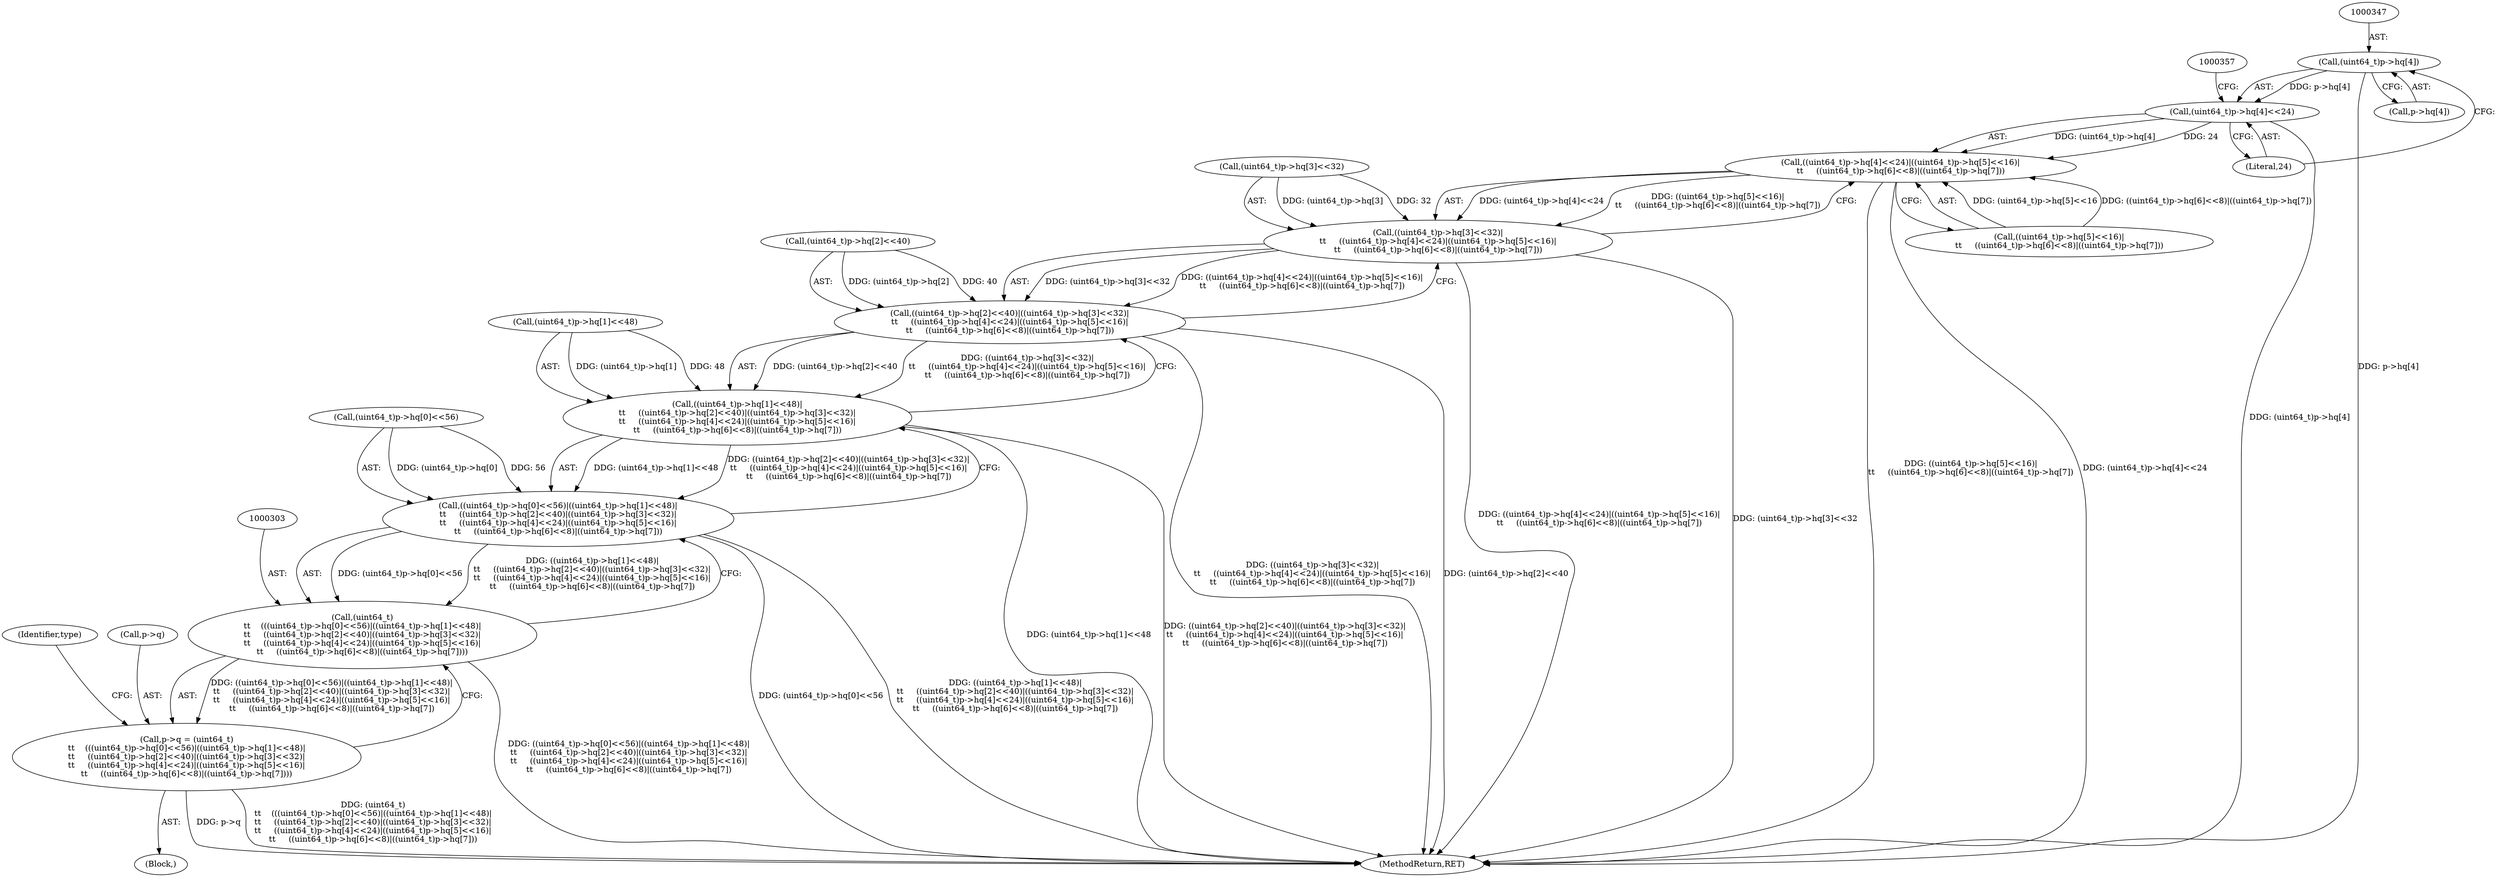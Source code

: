 digraph "0_file_27a14bc7ba285a0a5ebfdb55e54001aa11932b08@pointer" {
"1000346" [label="(Call,(uint64_t)p->hq[4])"];
"1000345" [label="(Call,(uint64_t)p->hq[4]<<24)"];
"1000344" [label="(Call,((uint64_t)p->hq[4]<<24)|((uint64_t)p->hq[5]<<16)|\n\t\t     ((uint64_t)p->hq[6]<<8)|((uint64_t)p->hq[7]))"];
"1000334" [label="(Call,((uint64_t)p->hq[3]<<32)|\n\t\t     ((uint64_t)p->hq[4]<<24)|((uint64_t)p->hq[5]<<16)|\n\t\t     ((uint64_t)p->hq[6]<<8)|((uint64_t)p->hq[7]))"];
"1000324" [label="(Call,((uint64_t)p->hq[2]<<40)|((uint64_t)p->hq[3]<<32)|\n\t\t     ((uint64_t)p->hq[4]<<24)|((uint64_t)p->hq[5]<<16)|\n\t\t     ((uint64_t)p->hq[6]<<8)|((uint64_t)p->hq[7]))"];
"1000314" [label="(Call,((uint64_t)p->hq[1]<<48)|\n\t\t     ((uint64_t)p->hq[2]<<40)|((uint64_t)p->hq[3]<<32)|\n\t\t     ((uint64_t)p->hq[4]<<24)|((uint64_t)p->hq[5]<<16)|\n\t\t     ((uint64_t)p->hq[6]<<8)|((uint64_t)p->hq[7]))"];
"1000304" [label="(Call,((uint64_t)p->hq[0]<<56)|((uint64_t)p->hq[1]<<48)|\n\t\t     ((uint64_t)p->hq[2]<<40)|((uint64_t)p->hq[3]<<32)|\n\t\t     ((uint64_t)p->hq[4]<<24)|((uint64_t)p->hq[5]<<16)|\n\t\t     ((uint64_t)p->hq[6]<<8)|((uint64_t)p->hq[7]))"];
"1000302" [label="(Call,(uint64_t)\n\t\t    (((uint64_t)p->hq[0]<<56)|((uint64_t)p->hq[1]<<48)|\n\t\t     ((uint64_t)p->hq[2]<<40)|((uint64_t)p->hq[3]<<32)|\n\t\t     ((uint64_t)p->hq[4]<<24)|((uint64_t)p->hq[5]<<16)|\n\t\t     ((uint64_t)p->hq[6]<<8)|((uint64_t)p->hq[7])))"];
"1000298" [label="(Call,p->q = (uint64_t)\n\t\t    (((uint64_t)p->hq[0]<<56)|((uint64_t)p->hq[1]<<48)|\n\t\t     ((uint64_t)p->hq[2]<<40)|((uint64_t)p->hq[3]<<32)|\n\t\t     ((uint64_t)p->hq[4]<<24)|((uint64_t)p->hq[5]<<16)|\n\t\t     ((uint64_t)p->hq[6]<<8)|((uint64_t)p->hq[7])))"];
"1000305" [label="(Call,(uint64_t)p->hq[0]<<56)"];
"1000324" [label="(Call,((uint64_t)p->hq[2]<<40)|((uint64_t)p->hq[3]<<32)|\n\t\t     ((uint64_t)p->hq[4]<<24)|((uint64_t)p->hq[5]<<16)|\n\t\t     ((uint64_t)p->hq[6]<<8)|((uint64_t)p->hq[7]))"];
"1000122" [label="(Block,)"];
"1000353" [label="(Literal,24)"];
"1000383" [label="(Identifier,type)"];
"1000302" [label="(Call,(uint64_t)\n\t\t    (((uint64_t)p->hq[0]<<56)|((uint64_t)p->hq[1]<<48)|\n\t\t     ((uint64_t)p->hq[2]<<40)|((uint64_t)p->hq[3]<<32)|\n\t\t     ((uint64_t)p->hq[4]<<24)|((uint64_t)p->hq[5]<<16)|\n\t\t     ((uint64_t)p->hq[6]<<8)|((uint64_t)p->hq[7])))"];
"1000304" [label="(Call,((uint64_t)p->hq[0]<<56)|((uint64_t)p->hq[1]<<48)|\n\t\t     ((uint64_t)p->hq[2]<<40)|((uint64_t)p->hq[3]<<32)|\n\t\t     ((uint64_t)p->hq[4]<<24)|((uint64_t)p->hq[5]<<16)|\n\t\t     ((uint64_t)p->hq[6]<<8)|((uint64_t)p->hq[7]))"];
"1000902" [label="(MethodReturn,RET)"];
"1000335" [label="(Call,(uint64_t)p->hq[3]<<32)"];
"1000345" [label="(Call,(uint64_t)p->hq[4]<<24)"];
"1000299" [label="(Call,p->q)"];
"1000298" [label="(Call,p->q = (uint64_t)\n\t\t    (((uint64_t)p->hq[0]<<56)|((uint64_t)p->hq[1]<<48)|\n\t\t     ((uint64_t)p->hq[2]<<40)|((uint64_t)p->hq[3]<<32)|\n\t\t     ((uint64_t)p->hq[4]<<24)|((uint64_t)p->hq[5]<<16)|\n\t\t     ((uint64_t)p->hq[6]<<8)|((uint64_t)p->hq[7])))"];
"1000354" [label="(Call,((uint64_t)p->hq[5]<<16)|\n\t\t     ((uint64_t)p->hq[6]<<8)|((uint64_t)p->hq[7]))"];
"1000346" [label="(Call,(uint64_t)p->hq[4])"];
"1000315" [label="(Call,(uint64_t)p->hq[1]<<48)"];
"1000314" [label="(Call,((uint64_t)p->hq[1]<<48)|\n\t\t     ((uint64_t)p->hq[2]<<40)|((uint64_t)p->hq[3]<<32)|\n\t\t     ((uint64_t)p->hq[4]<<24)|((uint64_t)p->hq[5]<<16)|\n\t\t     ((uint64_t)p->hq[6]<<8)|((uint64_t)p->hq[7]))"];
"1000344" [label="(Call,((uint64_t)p->hq[4]<<24)|((uint64_t)p->hq[5]<<16)|\n\t\t     ((uint64_t)p->hq[6]<<8)|((uint64_t)p->hq[7]))"];
"1000348" [label="(Call,p->hq[4])"];
"1000325" [label="(Call,(uint64_t)p->hq[2]<<40)"];
"1000334" [label="(Call,((uint64_t)p->hq[3]<<32)|\n\t\t     ((uint64_t)p->hq[4]<<24)|((uint64_t)p->hq[5]<<16)|\n\t\t     ((uint64_t)p->hq[6]<<8)|((uint64_t)p->hq[7]))"];
"1000346" -> "1000345"  [label="AST: "];
"1000346" -> "1000348"  [label="CFG: "];
"1000347" -> "1000346"  [label="AST: "];
"1000348" -> "1000346"  [label="AST: "];
"1000353" -> "1000346"  [label="CFG: "];
"1000346" -> "1000902"  [label="DDG: p->hq[4]"];
"1000346" -> "1000345"  [label="DDG: p->hq[4]"];
"1000345" -> "1000344"  [label="AST: "];
"1000345" -> "1000353"  [label="CFG: "];
"1000353" -> "1000345"  [label="AST: "];
"1000357" -> "1000345"  [label="CFG: "];
"1000345" -> "1000902"  [label="DDG: (uint64_t)p->hq[4]"];
"1000345" -> "1000344"  [label="DDG: (uint64_t)p->hq[4]"];
"1000345" -> "1000344"  [label="DDG: 24"];
"1000344" -> "1000334"  [label="AST: "];
"1000344" -> "1000354"  [label="CFG: "];
"1000354" -> "1000344"  [label="AST: "];
"1000334" -> "1000344"  [label="CFG: "];
"1000344" -> "1000902"  [label="DDG: ((uint64_t)p->hq[5]<<16)|\n\t\t     ((uint64_t)p->hq[6]<<8)|((uint64_t)p->hq[7])"];
"1000344" -> "1000902"  [label="DDG: (uint64_t)p->hq[4]<<24"];
"1000344" -> "1000334"  [label="DDG: (uint64_t)p->hq[4]<<24"];
"1000344" -> "1000334"  [label="DDG: ((uint64_t)p->hq[5]<<16)|\n\t\t     ((uint64_t)p->hq[6]<<8)|((uint64_t)p->hq[7])"];
"1000354" -> "1000344"  [label="DDG: (uint64_t)p->hq[5]<<16"];
"1000354" -> "1000344"  [label="DDG: ((uint64_t)p->hq[6]<<8)|((uint64_t)p->hq[7])"];
"1000334" -> "1000324"  [label="AST: "];
"1000335" -> "1000334"  [label="AST: "];
"1000324" -> "1000334"  [label="CFG: "];
"1000334" -> "1000902"  [label="DDG: ((uint64_t)p->hq[4]<<24)|((uint64_t)p->hq[5]<<16)|\n\t\t     ((uint64_t)p->hq[6]<<8)|((uint64_t)p->hq[7])"];
"1000334" -> "1000902"  [label="DDG: (uint64_t)p->hq[3]<<32"];
"1000334" -> "1000324"  [label="DDG: (uint64_t)p->hq[3]<<32"];
"1000334" -> "1000324"  [label="DDG: ((uint64_t)p->hq[4]<<24)|((uint64_t)p->hq[5]<<16)|\n\t\t     ((uint64_t)p->hq[6]<<8)|((uint64_t)p->hq[7])"];
"1000335" -> "1000334"  [label="DDG: (uint64_t)p->hq[3]"];
"1000335" -> "1000334"  [label="DDG: 32"];
"1000324" -> "1000314"  [label="AST: "];
"1000325" -> "1000324"  [label="AST: "];
"1000314" -> "1000324"  [label="CFG: "];
"1000324" -> "1000902"  [label="DDG: ((uint64_t)p->hq[3]<<32)|\n\t\t     ((uint64_t)p->hq[4]<<24)|((uint64_t)p->hq[5]<<16)|\n\t\t     ((uint64_t)p->hq[6]<<8)|((uint64_t)p->hq[7])"];
"1000324" -> "1000902"  [label="DDG: (uint64_t)p->hq[2]<<40"];
"1000324" -> "1000314"  [label="DDG: (uint64_t)p->hq[2]<<40"];
"1000324" -> "1000314"  [label="DDG: ((uint64_t)p->hq[3]<<32)|\n\t\t     ((uint64_t)p->hq[4]<<24)|((uint64_t)p->hq[5]<<16)|\n\t\t     ((uint64_t)p->hq[6]<<8)|((uint64_t)p->hq[7])"];
"1000325" -> "1000324"  [label="DDG: (uint64_t)p->hq[2]"];
"1000325" -> "1000324"  [label="DDG: 40"];
"1000314" -> "1000304"  [label="AST: "];
"1000315" -> "1000314"  [label="AST: "];
"1000304" -> "1000314"  [label="CFG: "];
"1000314" -> "1000902"  [label="DDG: (uint64_t)p->hq[1]<<48"];
"1000314" -> "1000902"  [label="DDG: ((uint64_t)p->hq[2]<<40)|((uint64_t)p->hq[3]<<32)|\n\t\t     ((uint64_t)p->hq[4]<<24)|((uint64_t)p->hq[5]<<16)|\n\t\t     ((uint64_t)p->hq[6]<<8)|((uint64_t)p->hq[7])"];
"1000314" -> "1000304"  [label="DDG: (uint64_t)p->hq[1]<<48"];
"1000314" -> "1000304"  [label="DDG: ((uint64_t)p->hq[2]<<40)|((uint64_t)p->hq[3]<<32)|\n\t\t     ((uint64_t)p->hq[4]<<24)|((uint64_t)p->hq[5]<<16)|\n\t\t     ((uint64_t)p->hq[6]<<8)|((uint64_t)p->hq[7])"];
"1000315" -> "1000314"  [label="DDG: (uint64_t)p->hq[1]"];
"1000315" -> "1000314"  [label="DDG: 48"];
"1000304" -> "1000302"  [label="AST: "];
"1000305" -> "1000304"  [label="AST: "];
"1000302" -> "1000304"  [label="CFG: "];
"1000304" -> "1000902"  [label="DDG: (uint64_t)p->hq[0]<<56"];
"1000304" -> "1000902"  [label="DDG: ((uint64_t)p->hq[1]<<48)|\n\t\t     ((uint64_t)p->hq[2]<<40)|((uint64_t)p->hq[3]<<32)|\n\t\t     ((uint64_t)p->hq[4]<<24)|((uint64_t)p->hq[5]<<16)|\n\t\t     ((uint64_t)p->hq[6]<<8)|((uint64_t)p->hq[7])"];
"1000304" -> "1000302"  [label="DDG: (uint64_t)p->hq[0]<<56"];
"1000304" -> "1000302"  [label="DDG: ((uint64_t)p->hq[1]<<48)|\n\t\t     ((uint64_t)p->hq[2]<<40)|((uint64_t)p->hq[3]<<32)|\n\t\t     ((uint64_t)p->hq[4]<<24)|((uint64_t)p->hq[5]<<16)|\n\t\t     ((uint64_t)p->hq[6]<<8)|((uint64_t)p->hq[7])"];
"1000305" -> "1000304"  [label="DDG: (uint64_t)p->hq[0]"];
"1000305" -> "1000304"  [label="DDG: 56"];
"1000302" -> "1000298"  [label="AST: "];
"1000303" -> "1000302"  [label="AST: "];
"1000298" -> "1000302"  [label="CFG: "];
"1000302" -> "1000902"  [label="DDG: ((uint64_t)p->hq[0]<<56)|((uint64_t)p->hq[1]<<48)|\n\t\t     ((uint64_t)p->hq[2]<<40)|((uint64_t)p->hq[3]<<32)|\n\t\t     ((uint64_t)p->hq[4]<<24)|((uint64_t)p->hq[5]<<16)|\n\t\t     ((uint64_t)p->hq[6]<<8)|((uint64_t)p->hq[7])"];
"1000302" -> "1000298"  [label="DDG: ((uint64_t)p->hq[0]<<56)|((uint64_t)p->hq[1]<<48)|\n\t\t     ((uint64_t)p->hq[2]<<40)|((uint64_t)p->hq[3]<<32)|\n\t\t     ((uint64_t)p->hq[4]<<24)|((uint64_t)p->hq[5]<<16)|\n\t\t     ((uint64_t)p->hq[6]<<8)|((uint64_t)p->hq[7])"];
"1000298" -> "1000122"  [label="AST: "];
"1000299" -> "1000298"  [label="AST: "];
"1000383" -> "1000298"  [label="CFG: "];
"1000298" -> "1000902"  [label="DDG: p->q"];
"1000298" -> "1000902"  [label="DDG: (uint64_t)\n\t\t    (((uint64_t)p->hq[0]<<56)|((uint64_t)p->hq[1]<<48)|\n\t\t     ((uint64_t)p->hq[2]<<40)|((uint64_t)p->hq[3]<<32)|\n\t\t     ((uint64_t)p->hq[4]<<24)|((uint64_t)p->hq[5]<<16)|\n\t\t     ((uint64_t)p->hq[6]<<8)|((uint64_t)p->hq[7]))"];
}
